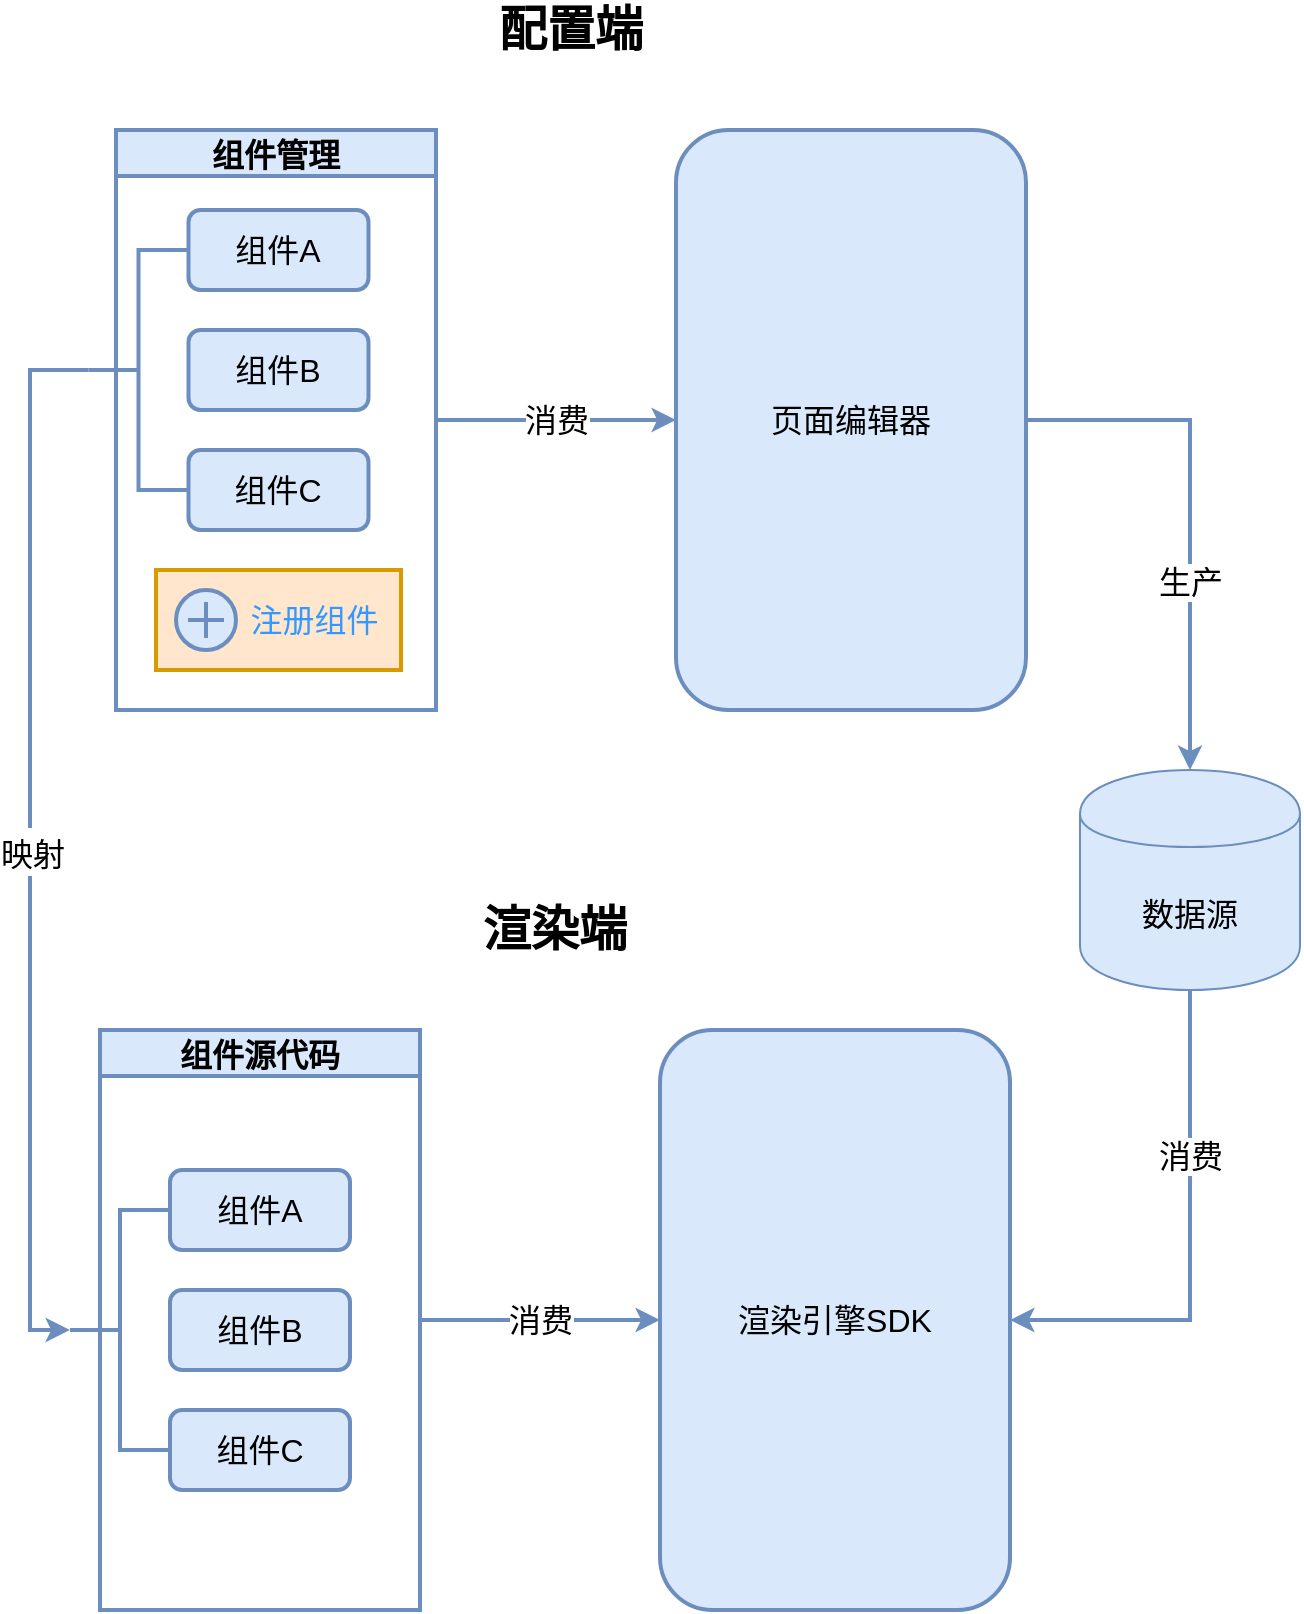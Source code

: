 <mxfile version="13.3.9" type="device"><diagram id="oG7qPPZLOsWR9X2ylCpI" name="Page-1"><mxGraphModel dx="1106" dy="830" grid="1" gridSize="10" guides="1" tooltips="1" connect="1" arrows="1" fold="1" page="1" pageScale="1" pageWidth="850" pageHeight="1100" math="0" shadow="0"><root><mxCell id="0"/><mxCell id="1" parent="0"/><mxCell id="i8qe8_13PxeGi4PnC6ju-22" value="消费" style="edgeStyle=orthogonalEdgeStyle;rounded=0;orthogonalLoop=1;jettySize=auto;html=1;exitX=1;exitY=0.5;exitDx=0;exitDy=0;entryX=0;entryY=0.5;entryDx=0;entryDy=0;fontSize=16;strokeWidth=2;fillColor=#dae8fc;strokeColor=#6c8ebf;" edge="1" parent="1" source="i8qe8_13PxeGi4PnC6ju-1" target="i8qe8_13PxeGi4PnC6ju-21"><mxGeometry relative="1" as="geometry"/></mxCell><mxCell id="i8qe8_13PxeGi4PnC6ju-1" value="组件管理" style="swimlane;fillColor=#dae8fc;strokeColor=#6c8ebf;strokeWidth=2;fontSize=16;" vertex="1" parent="1"><mxGeometry x="198" y="200" width="160" height="290" as="geometry"/></mxCell><mxCell id="i8qe8_13PxeGi4PnC6ju-2" value="组件A" style="rounded=1;whiteSpace=wrap;html=1;strokeWidth=2;fontSize=16;fillColor=#dae8fc;strokeColor=#6c8ebf;" vertex="1" parent="i8qe8_13PxeGi4PnC6ju-1"><mxGeometry x="36.25" y="40" width="90" height="40" as="geometry"/></mxCell><mxCell id="i8qe8_13PxeGi4PnC6ju-4" value="组件C" style="rounded=1;whiteSpace=wrap;html=1;strokeWidth=2;fontSize=16;fillColor=#dae8fc;strokeColor=#6c8ebf;" vertex="1" parent="i8qe8_13PxeGi4PnC6ju-1"><mxGeometry x="36.25" y="160" width="90" height="40" as="geometry"/></mxCell><mxCell id="i8qe8_13PxeGi4PnC6ju-3" value="组件B" style="rounded=1;whiteSpace=wrap;html=1;strokeWidth=2;fontSize=16;fillColor=#dae8fc;strokeColor=#6c8ebf;" vertex="1" parent="i8qe8_13PxeGi4PnC6ju-1"><mxGeometry x="36.25" y="100" width="90" height="40" as="geometry"/></mxCell><mxCell id="i8qe8_13PxeGi4PnC6ju-5" value="&lt;font color=&quot;#3399ff&quot;&gt;&amp;nbsp; &amp;nbsp; &amp;nbsp; &amp;nbsp; 注册组件&lt;/font&gt;" style="rounded=0;whiteSpace=wrap;html=1;strokeWidth=2;fontSize=16;fillColor=#ffe6cc;strokeColor=#d79b00;" vertex="1" parent="i8qe8_13PxeGi4PnC6ju-1"><mxGeometry x="20" y="220" width="122.5" height="50" as="geometry"/></mxCell><mxCell id="i8qe8_13PxeGi4PnC6ju-9" value="" style="html=1;verticalLabelPosition=bottom;align=center;labelBackgroundColor=#ffffff;verticalAlign=top;strokeWidth=2;strokeColor=#6c8ebf;shadow=0;dashed=0;shape=mxgraph.ios7.icons.add;fontSize=16;fillColor=#dae8fc;" vertex="1" parent="i8qe8_13PxeGi4PnC6ju-1"><mxGeometry x="30" y="230" width="30" height="30" as="geometry"/></mxCell><mxCell id="i8qe8_13PxeGi4PnC6ju-38" value="" style="strokeWidth=2;html=1;shape=mxgraph.flowchart.annotation_2;align=left;labelPosition=right;pointerEvents=1;fontSize=24;fillColor=#dae8fc;strokeColor=#6c8ebf;" vertex="1" parent="i8qe8_13PxeGi4PnC6ju-1"><mxGeometry x="-13.75" y="60" width="50" height="120" as="geometry"/></mxCell><mxCell id="i8qe8_13PxeGi4PnC6ju-47" style="edgeStyle=orthogonalEdgeStyle;rounded=0;orthogonalLoop=1;jettySize=auto;html=1;strokeWidth=2;fontSize=16;fillColor=#dae8fc;strokeColor=#6c8ebf;" edge="1" parent="1" source="i8qe8_13PxeGi4PnC6ju-21" target="i8qe8_13PxeGi4PnC6ju-46"><mxGeometry relative="1" as="geometry"/></mxCell><mxCell id="i8qe8_13PxeGi4PnC6ju-49" value="生产" style="edgeLabel;html=1;align=center;verticalAlign=middle;resizable=0;points=[];fontSize=16;" vertex="1" connectable="0" parent="i8qe8_13PxeGi4PnC6ju-47"><mxGeometry x="0.269" relative="1" as="geometry"><mxPoint as="offset"/></mxGeometry></mxCell><mxCell id="i8qe8_13PxeGi4PnC6ju-21" value="页面编辑器" style="rounded=1;whiteSpace=wrap;html=1;strokeWidth=2;fontSize=16;fillColor=#dae8fc;strokeColor=#6c8ebf;" vertex="1" parent="1"><mxGeometry x="478" y="200" width="175" height="290" as="geometry"/></mxCell><mxCell id="i8qe8_13PxeGi4PnC6ju-23" value="配置端" style="text;html=1;strokeColor=none;fillColor=none;align=center;verticalAlign=middle;whiteSpace=wrap;rounded=0;fontSize=24;fontStyle=1" vertex="1" parent="1"><mxGeometry x="358" y="140" width="135" height="20" as="geometry"/></mxCell><mxCell id="i8qe8_13PxeGi4PnC6ju-25" value="消费" style="edgeStyle=orthogonalEdgeStyle;rounded=0;orthogonalLoop=1;jettySize=auto;html=1;exitX=1;exitY=0.5;exitDx=0;exitDy=0;entryX=0;entryY=0.5;entryDx=0;entryDy=0;fontSize=16;strokeWidth=2;fillColor=#dae8fc;strokeColor=#6c8ebf;" edge="1" parent="1" source="i8qe8_13PxeGi4PnC6ju-26" target="i8qe8_13PxeGi4PnC6ju-32"><mxGeometry relative="1" as="geometry"/></mxCell><mxCell id="i8qe8_13PxeGi4PnC6ju-26" value="组件源代码" style="swimlane;fillColor=#dae8fc;strokeColor=#6c8ebf;strokeWidth=2;fontSize=16;" vertex="1" parent="1"><mxGeometry x="190" y="650" width="160" height="290" as="geometry"/></mxCell><mxCell id="i8qe8_13PxeGi4PnC6ju-27" value="组件A" style="rounded=1;whiteSpace=wrap;html=1;strokeWidth=2;fontSize=16;fillColor=#dae8fc;strokeColor=#6c8ebf;" vertex="1" parent="i8qe8_13PxeGi4PnC6ju-26"><mxGeometry x="35" y="70" width="90" height="40" as="geometry"/></mxCell><mxCell id="i8qe8_13PxeGi4PnC6ju-28" value="组件C" style="rounded=1;whiteSpace=wrap;html=1;strokeWidth=2;fontSize=16;fillColor=#dae8fc;strokeColor=#6c8ebf;" vertex="1" parent="i8qe8_13PxeGi4PnC6ju-26"><mxGeometry x="35" y="190" width="90" height="40" as="geometry"/></mxCell><mxCell id="i8qe8_13PxeGi4PnC6ju-29" value="组件B" style="rounded=1;whiteSpace=wrap;html=1;strokeWidth=2;fontSize=16;fillColor=#dae8fc;strokeColor=#6c8ebf;" vertex="1" parent="i8qe8_13PxeGi4PnC6ju-26"><mxGeometry x="35" y="130" width="90" height="40" as="geometry"/></mxCell><mxCell id="i8qe8_13PxeGi4PnC6ju-39" value="" style="strokeWidth=2;html=1;shape=mxgraph.flowchart.annotation_2;align=left;labelPosition=right;pointerEvents=1;fontSize=24;fillColor=#dae8fc;strokeColor=#6c8ebf;" vertex="1" parent="i8qe8_13PxeGi4PnC6ju-26"><mxGeometry x="-15" y="90" width="50" height="120" as="geometry"/></mxCell><mxCell id="i8qe8_13PxeGi4PnC6ju-32" value="渲染引擎SDK" style="rounded=1;whiteSpace=wrap;html=1;strokeWidth=2;fontSize=16;fillColor=#dae8fc;strokeColor=#6c8ebf;" vertex="1" parent="1"><mxGeometry x="470" y="650" width="175" height="290" as="geometry"/></mxCell><mxCell id="i8qe8_13PxeGi4PnC6ju-33" value="渲染端" style="text;html=1;strokeColor=none;fillColor=none;align=center;verticalAlign=middle;whiteSpace=wrap;rounded=0;fontSize=24;fontStyle=1" vertex="1" parent="1"><mxGeometry x="350" y="590" width="135" height="20" as="geometry"/></mxCell><mxCell id="i8qe8_13PxeGi4PnC6ju-40" style="edgeStyle=orthogonalEdgeStyle;rounded=0;orthogonalLoop=1;jettySize=auto;html=1;exitX=0;exitY=0.5;exitDx=0;exitDy=0;exitPerimeter=0;entryX=0;entryY=0.5;entryDx=0;entryDy=0;entryPerimeter=0;strokeWidth=2;fontSize=24;fillColor=#dae8fc;strokeColor=#6c8ebf;" edge="1" parent="1" source="i8qe8_13PxeGi4PnC6ju-38" target="i8qe8_13PxeGi4PnC6ju-39"><mxGeometry relative="1" as="geometry"/></mxCell><mxCell id="i8qe8_13PxeGi4PnC6ju-41" value="&lt;font style=&quot;font-size: 16px&quot;&gt;映射&lt;/font&gt;" style="edgeLabel;html=1;align=center;verticalAlign=middle;resizable=0;points=[];fontSize=20;" vertex="1" connectable="0" parent="i8qe8_13PxeGi4PnC6ju-40"><mxGeometry x="0.014" y="1" relative="1" as="geometry"><mxPoint as="offset"/></mxGeometry></mxCell><mxCell id="i8qe8_13PxeGi4PnC6ju-50" style="edgeStyle=orthogonalEdgeStyle;rounded=0;orthogonalLoop=1;jettySize=auto;html=1;exitX=0.5;exitY=1;exitDx=0;exitDy=0;entryX=1;entryY=0.5;entryDx=0;entryDy=0;strokeWidth=2;fontSize=16;fillColor=#dae8fc;strokeColor=#6c8ebf;" edge="1" parent="1" source="i8qe8_13PxeGi4PnC6ju-46" target="i8qe8_13PxeGi4PnC6ju-32"><mxGeometry relative="1" as="geometry"/></mxCell><mxCell id="i8qe8_13PxeGi4PnC6ju-51" value="消费" style="edgeLabel;html=1;align=center;verticalAlign=middle;resizable=0;points=[];fontSize=16;" vertex="1" connectable="0" parent="i8qe8_13PxeGi4PnC6ju-50"><mxGeometry x="-0.349" relative="1" as="geometry"><mxPoint as="offset"/></mxGeometry></mxCell><mxCell id="i8qe8_13PxeGi4PnC6ju-46" value="数据源" style="shape=cylinder;whiteSpace=wrap;html=1;boundedLbl=1;backgroundOutline=1;strokeWidth=1;fontSize=16;fillColor=#dae8fc;strokeColor=#6c8ebf;" vertex="1" parent="1"><mxGeometry x="680" y="520" width="110" height="110" as="geometry"/></mxCell></root></mxGraphModel></diagram></mxfile>